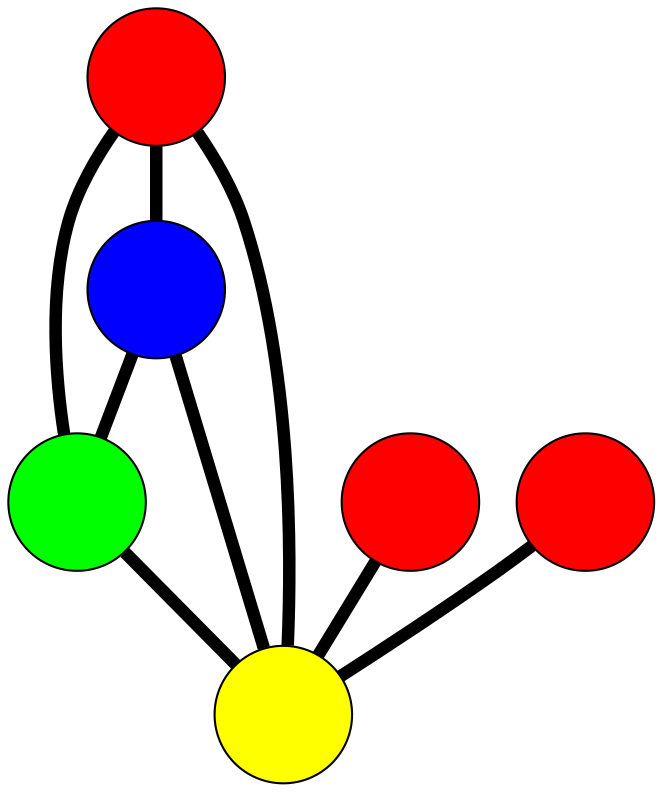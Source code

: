 graph G {
	graph [bb="-161.19,-155.8,124.81,114.34",
		overlap=false,
		sep=0.0,
		splines=true
	];
	node [color=black,
		fixedsize=true,
		fontname="Latin Modern Math",
		fontsize=42,
		height=.92,
		label="\N",
		penwidth=1,
		shape=circle,
		width=.92
	];
	edge [color=black,
		penwidth=6,
		style=bold
	];
	0	 [fillcolor=red,
		height=0.91667,
		label="",
		pos="78.455,-24.632",
		style=filled,
		width=0.91667];
	3	 [fillcolor=blue,
		height=0.91667,
		label="",
		pos="17.803,81.343",
		style=filled,
		width=0.91667];
	0 -- 3	 [pos="62.042,4.0462 53.412,19.126 42.862,37.559 34.23,52.642"];
	4	 [fillcolor=green,
		height=0.91667,
		label="",
		pos="91.811,53.087",
		style=filled,
		width=0.91667];
	0 -- 4	 [pos="84.119,8.3276 84.802,12.299 85.499,16.355 86.181,20.324"];
	5	 [fillcolor=yellow,
		height=0.91667,
		label="",
		pos="-18.358,-10.033",
		style=filled,
		width=0.91667];
	0 -- 5	 [pos="45.678,-19.69 35.585,-18.167 24.476,-16.492 14.384,-14.97"];
	1	 [fillcolor=red,
		height=0.91667,
		label="",
		pos="-128.19,23.034",
		style=filled,
		width=0.91667];
	1 -- 5	 [pos="-96.421,13.469 -81.849,9.0824 -64.617,3.8941 -50.054,-0.49021"];
	2	 [fillcolor=red,
		height=0.91667,
		label="",
		pos="-41.523,-122.8",
		style=filled,
		width=0.91667];
	2 -- 5	 [pos="-34.823,-90.182 -31.749,-75.221 -28.115,-57.528 -25.043,-42.576"];
	3 -- 4	 [pos="48.76,69.524 52.721,68.011 56.777,66.463 60.74,64.95"];
	3 -- 5	 [pos="5.5605,50.407 1.7904,40.881 -2.3591,30.395 -6.1284,20.871"];
	4 -- 5	 [pos="63.153,36.668 46.959,27.39 26.772,15.824 10.539,6.5234"];
}
